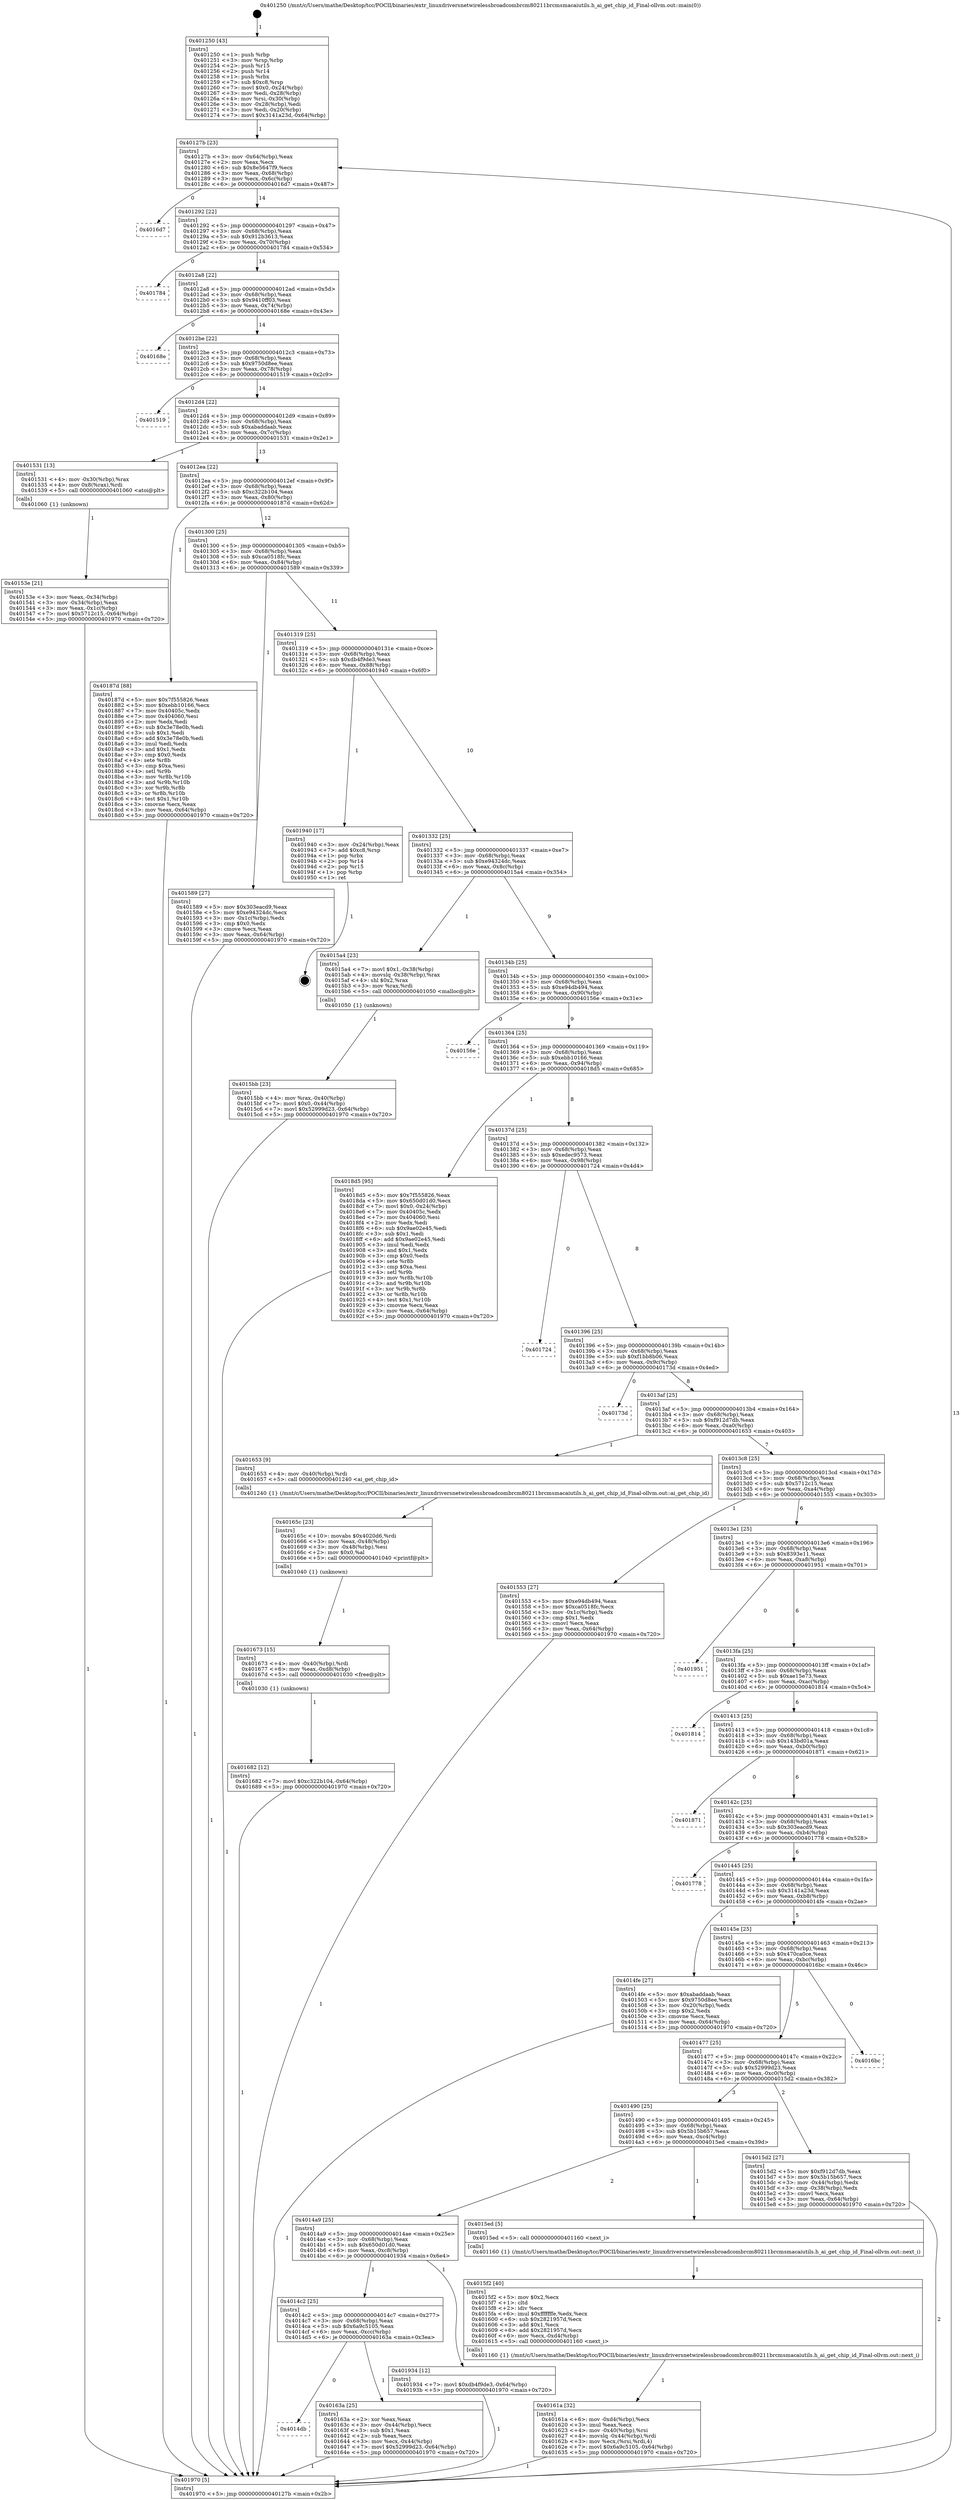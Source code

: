 digraph "0x401250" {
  label = "0x401250 (/mnt/c/Users/mathe/Desktop/tcc/POCII/binaries/extr_linuxdriversnetwirelessbroadcombrcm80211brcmsmacaiutils.h_ai_get_chip_id_Final-ollvm.out::main(0))"
  labelloc = "t"
  node[shape=record]

  Entry [label="",width=0.3,height=0.3,shape=circle,fillcolor=black,style=filled]
  "0x40127b" [label="{
     0x40127b [23]\l
     | [instrs]\l
     &nbsp;&nbsp;0x40127b \<+3\>: mov -0x64(%rbp),%eax\l
     &nbsp;&nbsp;0x40127e \<+2\>: mov %eax,%ecx\l
     &nbsp;&nbsp;0x401280 \<+6\>: sub $0x8e5647f9,%ecx\l
     &nbsp;&nbsp;0x401286 \<+3\>: mov %eax,-0x68(%rbp)\l
     &nbsp;&nbsp;0x401289 \<+3\>: mov %ecx,-0x6c(%rbp)\l
     &nbsp;&nbsp;0x40128c \<+6\>: je 00000000004016d7 \<main+0x487\>\l
  }"]
  "0x4016d7" [label="{
     0x4016d7\l
  }", style=dashed]
  "0x401292" [label="{
     0x401292 [22]\l
     | [instrs]\l
     &nbsp;&nbsp;0x401292 \<+5\>: jmp 0000000000401297 \<main+0x47\>\l
     &nbsp;&nbsp;0x401297 \<+3\>: mov -0x68(%rbp),%eax\l
     &nbsp;&nbsp;0x40129a \<+5\>: sub $0x912b3613,%eax\l
     &nbsp;&nbsp;0x40129f \<+3\>: mov %eax,-0x70(%rbp)\l
     &nbsp;&nbsp;0x4012a2 \<+6\>: je 0000000000401784 \<main+0x534\>\l
  }"]
  Exit [label="",width=0.3,height=0.3,shape=circle,fillcolor=black,style=filled,peripheries=2]
  "0x401784" [label="{
     0x401784\l
  }", style=dashed]
  "0x4012a8" [label="{
     0x4012a8 [22]\l
     | [instrs]\l
     &nbsp;&nbsp;0x4012a8 \<+5\>: jmp 00000000004012ad \<main+0x5d\>\l
     &nbsp;&nbsp;0x4012ad \<+3\>: mov -0x68(%rbp),%eax\l
     &nbsp;&nbsp;0x4012b0 \<+5\>: sub $0x9410ff03,%eax\l
     &nbsp;&nbsp;0x4012b5 \<+3\>: mov %eax,-0x74(%rbp)\l
     &nbsp;&nbsp;0x4012b8 \<+6\>: je 000000000040168e \<main+0x43e\>\l
  }"]
  "0x401682" [label="{
     0x401682 [12]\l
     | [instrs]\l
     &nbsp;&nbsp;0x401682 \<+7\>: movl $0xc322b104,-0x64(%rbp)\l
     &nbsp;&nbsp;0x401689 \<+5\>: jmp 0000000000401970 \<main+0x720\>\l
  }"]
  "0x40168e" [label="{
     0x40168e\l
  }", style=dashed]
  "0x4012be" [label="{
     0x4012be [22]\l
     | [instrs]\l
     &nbsp;&nbsp;0x4012be \<+5\>: jmp 00000000004012c3 \<main+0x73\>\l
     &nbsp;&nbsp;0x4012c3 \<+3\>: mov -0x68(%rbp),%eax\l
     &nbsp;&nbsp;0x4012c6 \<+5\>: sub $0x9750d8ee,%eax\l
     &nbsp;&nbsp;0x4012cb \<+3\>: mov %eax,-0x78(%rbp)\l
     &nbsp;&nbsp;0x4012ce \<+6\>: je 0000000000401519 \<main+0x2c9\>\l
  }"]
  "0x401673" [label="{
     0x401673 [15]\l
     | [instrs]\l
     &nbsp;&nbsp;0x401673 \<+4\>: mov -0x40(%rbp),%rdi\l
     &nbsp;&nbsp;0x401677 \<+6\>: mov %eax,-0xd8(%rbp)\l
     &nbsp;&nbsp;0x40167d \<+5\>: call 0000000000401030 \<free@plt\>\l
     | [calls]\l
     &nbsp;&nbsp;0x401030 \{1\} (unknown)\l
  }"]
  "0x401519" [label="{
     0x401519\l
  }", style=dashed]
  "0x4012d4" [label="{
     0x4012d4 [22]\l
     | [instrs]\l
     &nbsp;&nbsp;0x4012d4 \<+5\>: jmp 00000000004012d9 \<main+0x89\>\l
     &nbsp;&nbsp;0x4012d9 \<+3\>: mov -0x68(%rbp),%eax\l
     &nbsp;&nbsp;0x4012dc \<+5\>: sub $0xabaddaab,%eax\l
     &nbsp;&nbsp;0x4012e1 \<+3\>: mov %eax,-0x7c(%rbp)\l
     &nbsp;&nbsp;0x4012e4 \<+6\>: je 0000000000401531 \<main+0x2e1\>\l
  }"]
  "0x40165c" [label="{
     0x40165c [23]\l
     | [instrs]\l
     &nbsp;&nbsp;0x40165c \<+10\>: movabs $0x4020d6,%rdi\l
     &nbsp;&nbsp;0x401666 \<+3\>: mov %eax,-0x48(%rbp)\l
     &nbsp;&nbsp;0x401669 \<+3\>: mov -0x48(%rbp),%esi\l
     &nbsp;&nbsp;0x40166c \<+2\>: mov $0x0,%al\l
     &nbsp;&nbsp;0x40166e \<+5\>: call 0000000000401040 \<printf@plt\>\l
     | [calls]\l
     &nbsp;&nbsp;0x401040 \{1\} (unknown)\l
  }"]
  "0x401531" [label="{
     0x401531 [13]\l
     | [instrs]\l
     &nbsp;&nbsp;0x401531 \<+4\>: mov -0x30(%rbp),%rax\l
     &nbsp;&nbsp;0x401535 \<+4\>: mov 0x8(%rax),%rdi\l
     &nbsp;&nbsp;0x401539 \<+5\>: call 0000000000401060 \<atoi@plt\>\l
     | [calls]\l
     &nbsp;&nbsp;0x401060 \{1\} (unknown)\l
  }"]
  "0x4012ea" [label="{
     0x4012ea [22]\l
     | [instrs]\l
     &nbsp;&nbsp;0x4012ea \<+5\>: jmp 00000000004012ef \<main+0x9f\>\l
     &nbsp;&nbsp;0x4012ef \<+3\>: mov -0x68(%rbp),%eax\l
     &nbsp;&nbsp;0x4012f2 \<+5\>: sub $0xc322b104,%eax\l
     &nbsp;&nbsp;0x4012f7 \<+3\>: mov %eax,-0x80(%rbp)\l
     &nbsp;&nbsp;0x4012fa \<+6\>: je 000000000040187d \<main+0x62d\>\l
  }"]
  "0x4014db" [label="{
     0x4014db\l
  }", style=dashed]
  "0x40187d" [label="{
     0x40187d [88]\l
     | [instrs]\l
     &nbsp;&nbsp;0x40187d \<+5\>: mov $0x7f555826,%eax\l
     &nbsp;&nbsp;0x401882 \<+5\>: mov $0xebb10166,%ecx\l
     &nbsp;&nbsp;0x401887 \<+7\>: mov 0x40405c,%edx\l
     &nbsp;&nbsp;0x40188e \<+7\>: mov 0x404060,%esi\l
     &nbsp;&nbsp;0x401895 \<+2\>: mov %edx,%edi\l
     &nbsp;&nbsp;0x401897 \<+6\>: sub $0x3e78e0b,%edi\l
     &nbsp;&nbsp;0x40189d \<+3\>: sub $0x1,%edi\l
     &nbsp;&nbsp;0x4018a0 \<+6\>: add $0x3e78e0b,%edi\l
     &nbsp;&nbsp;0x4018a6 \<+3\>: imul %edi,%edx\l
     &nbsp;&nbsp;0x4018a9 \<+3\>: and $0x1,%edx\l
     &nbsp;&nbsp;0x4018ac \<+3\>: cmp $0x0,%edx\l
     &nbsp;&nbsp;0x4018af \<+4\>: sete %r8b\l
     &nbsp;&nbsp;0x4018b3 \<+3\>: cmp $0xa,%esi\l
     &nbsp;&nbsp;0x4018b6 \<+4\>: setl %r9b\l
     &nbsp;&nbsp;0x4018ba \<+3\>: mov %r8b,%r10b\l
     &nbsp;&nbsp;0x4018bd \<+3\>: and %r9b,%r10b\l
     &nbsp;&nbsp;0x4018c0 \<+3\>: xor %r9b,%r8b\l
     &nbsp;&nbsp;0x4018c3 \<+3\>: or %r8b,%r10b\l
     &nbsp;&nbsp;0x4018c6 \<+4\>: test $0x1,%r10b\l
     &nbsp;&nbsp;0x4018ca \<+3\>: cmovne %ecx,%eax\l
     &nbsp;&nbsp;0x4018cd \<+3\>: mov %eax,-0x64(%rbp)\l
     &nbsp;&nbsp;0x4018d0 \<+5\>: jmp 0000000000401970 \<main+0x720\>\l
  }"]
  "0x401300" [label="{
     0x401300 [25]\l
     | [instrs]\l
     &nbsp;&nbsp;0x401300 \<+5\>: jmp 0000000000401305 \<main+0xb5\>\l
     &nbsp;&nbsp;0x401305 \<+3\>: mov -0x68(%rbp),%eax\l
     &nbsp;&nbsp;0x401308 \<+5\>: sub $0xca0518fc,%eax\l
     &nbsp;&nbsp;0x40130d \<+6\>: mov %eax,-0x84(%rbp)\l
     &nbsp;&nbsp;0x401313 \<+6\>: je 0000000000401589 \<main+0x339\>\l
  }"]
  "0x40163a" [label="{
     0x40163a [25]\l
     | [instrs]\l
     &nbsp;&nbsp;0x40163a \<+2\>: xor %eax,%eax\l
     &nbsp;&nbsp;0x40163c \<+3\>: mov -0x44(%rbp),%ecx\l
     &nbsp;&nbsp;0x40163f \<+3\>: sub $0x1,%eax\l
     &nbsp;&nbsp;0x401642 \<+2\>: sub %eax,%ecx\l
     &nbsp;&nbsp;0x401644 \<+3\>: mov %ecx,-0x44(%rbp)\l
     &nbsp;&nbsp;0x401647 \<+7\>: movl $0x52999d23,-0x64(%rbp)\l
     &nbsp;&nbsp;0x40164e \<+5\>: jmp 0000000000401970 \<main+0x720\>\l
  }"]
  "0x401589" [label="{
     0x401589 [27]\l
     | [instrs]\l
     &nbsp;&nbsp;0x401589 \<+5\>: mov $0x303eacd9,%eax\l
     &nbsp;&nbsp;0x40158e \<+5\>: mov $0xe94324dc,%ecx\l
     &nbsp;&nbsp;0x401593 \<+3\>: mov -0x1c(%rbp),%edx\l
     &nbsp;&nbsp;0x401596 \<+3\>: cmp $0x0,%edx\l
     &nbsp;&nbsp;0x401599 \<+3\>: cmove %ecx,%eax\l
     &nbsp;&nbsp;0x40159c \<+3\>: mov %eax,-0x64(%rbp)\l
     &nbsp;&nbsp;0x40159f \<+5\>: jmp 0000000000401970 \<main+0x720\>\l
  }"]
  "0x401319" [label="{
     0x401319 [25]\l
     | [instrs]\l
     &nbsp;&nbsp;0x401319 \<+5\>: jmp 000000000040131e \<main+0xce\>\l
     &nbsp;&nbsp;0x40131e \<+3\>: mov -0x68(%rbp),%eax\l
     &nbsp;&nbsp;0x401321 \<+5\>: sub $0xdb4f9de3,%eax\l
     &nbsp;&nbsp;0x401326 \<+6\>: mov %eax,-0x88(%rbp)\l
     &nbsp;&nbsp;0x40132c \<+6\>: je 0000000000401940 \<main+0x6f0\>\l
  }"]
  "0x4014c2" [label="{
     0x4014c2 [25]\l
     | [instrs]\l
     &nbsp;&nbsp;0x4014c2 \<+5\>: jmp 00000000004014c7 \<main+0x277\>\l
     &nbsp;&nbsp;0x4014c7 \<+3\>: mov -0x68(%rbp),%eax\l
     &nbsp;&nbsp;0x4014ca \<+5\>: sub $0x6a9c5105,%eax\l
     &nbsp;&nbsp;0x4014cf \<+6\>: mov %eax,-0xcc(%rbp)\l
     &nbsp;&nbsp;0x4014d5 \<+6\>: je 000000000040163a \<main+0x3ea\>\l
  }"]
  "0x401940" [label="{
     0x401940 [17]\l
     | [instrs]\l
     &nbsp;&nbsp;0x401940 \<+3\>: mov -0x24(%rbp),%eax\l
     &nbsp;&nbsp;0x401943 \<+7\>: add $0xc8,%rsp\l
     &nbsp;&nbsp;0x40194a \<+1\>: pop %rbx\l
     &nbsp;&nbsp;0x40194b \<+2\>: pop %r14\l
     &nbsp;&nbsp;0x40194d \<+2\>: pop %r15\l
     &nbsp;&nbsp;0x40194f \<+1\>: pop %rbp\l
     &nbsp;&nbsp;0x401950 \<+1\>: ret\l
  }"]
  "0x401332" [label="{
     0x401332 [25]\l
     | [instrs]\l
     &nbsp;&nbsp;0x401332 \<+5\>: jmp 0000000000401337 \<main+0xe7\>\l
     &nbsp;&nbsp;0x401337 \<+3\>: mov -0x68(%rbp),%eax\l
     &nbsp;&nbsp;0x40133a \<+5\>: sub $0xe94324dc,%eax\l
     &nbsp;&nbsp;0x40133f \<+6\>: mov %eax,-0x8c(%rbp)\l
     &nbsp;&nbsp;0x401345 \<+6\>: je 00000000004015a4 \<main+0x354\>\l
  }"]
  "0x401934" [label="{
     0x401934 [12]\l
     | [instrs]\l
     &nbsp;&nbsp;0x401934 \<+7\>: movl $0xdb4f9de3,-0x64(%rbp)\l
     &nbsp;&nbsp;0x40193b \<+5\>: jmp 0000000000401970 \<main+0x720\>\l
  }"]
  "0x4015a4" [label="{
     0x4015a4 [23]\l
     | [instrs]\l
     &nbsp;&nbsp;0x4015a4 \<+7\>: movl $0x1,-0x38(%rbp)\l
     &nbsp;&nbsp;0x4015ab \<+4\>: movslq -0x38(%rbp),%rax\l
     &nbsp;&nbsp;0x4015af \<+4\>: shl $0x2,%rax\l
     &nbsp;&nbsp;0x4015b3 \<+3\>: mov %rax,%rdi\l
     &nbsp;&nbsp;0x4015b6 \<+5\>: call 0000000000401050 \<malloc@plt\>\l
     | [calls]\l
     &nbsp;&nbsp;0x401050 \{1\} (unknown)\l
  }"]
  "0x40134b" [label="{
     0x40134b [25]\l
     | [instrs]\l
     &nbsp;&nbsp;0x40134b \<+5\>: jmp 0000000000401350 \<main+0x100\>\l
     &nbsp;&nbsp;0x401350 \<+3\>: mov -0x68(%rbp),%eax\l
     &nbsp;&nbsp;0x401353 \<+5\>: sub $0xe94db494,%eax\l
     &nbsp;&nbsp;0x401358 \<+6\>: mov %eax,-0x90(%rbp)\l
     &nbsp;&nbsp;0x40135e \<+6\>: je 000000000040156e \<main+0x31e\>\l
  }"]
  "0x40161a" [label="{
     0x40161a [32]\l
     | [instrs]\l
     &nbsp;&nbsp;0x40161a \<+6\>: mov -0xd4(%rbp),%ecx\l
     &nbsp;&nbsp;0x401620 \<+3\>: imul %eax,%ecx\l
     &nbsp;&nbsp;0x401623 \<+4\>: mov -0x40(%rbp),%rsi\l
     &nbsp;&nbsp;0x401627 \<+4\>: movslq -0x44(%rbp),%rdi\l
     &nbsp;&nbsp;0x40162b \<+3\>: mov %ecx,(%rsi,%rdi,4)\l
     &nbsp;&nbsp;0x40162e \<+7\>: movl $0x6a9c5105,-0x64(%rbp)\l
     &nbsp;&nbsp;0x401635 \<+5\>: jmp 0000000000401970 \<main+0x720\>\l
  }"]
  "0x40156e" [label="{
     0x40156e\l
  }", style=dashed]
  "0x401364" [label="{
     0x401364 [25]\l
     | [instrs]\l
     &nbsp;&nbsp;0x401364 \<+5\>: jmp 0000000000401369 \<main+0x119\>\l
     &nbsp;&nbsp;0x401369 \<+3\>: mov -0x68(%rbp),%eax\l
     &nbsp;&nbsp;0x40136c \<+5\>: sub $0xebb10166,%eax\l
     &nbsp;&nbsp;0x401371 \<+6\>: mov %eax,-0x94(%rbp)\l
     &nbsp;&nbsp;0x401377 \<+6\>: je 00000000004018d5 \<main+0x685\>\l
  }"]
  "0x4015f2" [label="{
     0x4015f2 [40]\l
     | [instrs]\l
     &nbsp;&nbsp;0x4015f2 \<+5\>: mov $0x2,%ecx\l
     &nbsp;&nbsp;0x4015f7 \<+1\>: cltd\l
     &nbsp;&nbsp;0x4015f8 \<+2\>: idiv %ecx\l
     &nbsp;&nbsp;0x4015fa \<+6\>: imul $0xfffffffe,%edx,%ecx\l
     &nbsp;&nbsp;0x401600 \<+6\>: sub $0x2821957d,%ecx\l
     &nbsp;&nbsp;0x401606 \<+3\>: add $0x1,%ecx\l
     &nbsp;&nbsp;0x401609 \<+6\>: add $0x2821957d,%ecx\l
     &nbsp;&nbsp;0x40160f \<+6\>: mov %ecx,-0xd4(%rbp)\l
     &nbsp;&nbsp;0x401615 \<+5\>: call 0000000000401160 \<next_i\>\l
     | [calls]\l
     &nbsp;&nbsp;0x401160 \{1\} (/mnt/c/Users/mathe/Desktop/tcc/POCII/binaries/extr_linuxdriversnetwirelessbroadcombrcm80211brcmsmacaiutils.h_ai_get_chip_id_Final-ollvm.out::next_i)\l
  }"]
  "0x4018d5" [label="{
     0x4018d5 [95]\l
     | [instrs]\l
     &nbsp;&nbsp;0x4018d5 \<+5\>: mov $0x7f555826,%eax\l
     &nbsp;&nbsp;0x4018da \<+5\>: mov $0x650d01d0,%ecx\l
     &nbsp;&nbsp;0x4018df \<+7\>: movl $0x0,-0x24(%rbp)\l
     &nbsp;&nbsp;0x4018e6 \<+7\>: mov 0x40405c,%edx\l
     &nbsp;&nbsp;0x4018ed \<+7\>: mov 0x404060,%esi\l
     &nbsp;&nbsp;0x4018f4 \<+2\>: mov %edx,%edi\l
     &nbsp;&nbsp;0x4018f6 \<+6\>: sub $0x9ae02e45,%edi\l
     &nbsp;&nbsp;0x4018fc \<+3\>: sub $0x1,%edi\l
     &nbsp;&nbsp;0x4018ff \<+6\>: add $0x9ae02e45,%edi\l
     &nbsp;&nbsp;0x401905 \<+3\>: imul %edi,%edx\l
     &nbsp;&nbsp;0x401908 \<+3\>: and $0x1,%edx\l
     &nbsp;&nbsp;0x40190b \<+3\>: cmp $0x0,%edx\l
     &nbsp;&nbsp;0x40190e \<+4\>: sete %r8b\l
     &nbsp;&nbsp;0x401912 \<+3\>: cmp $0xa,%esi\l
     &nbsp;&nbsp;0x401915 \<+4\>: setl %r9b\l
     &nbsp;&nbsp;0x401919 \<+3\>: mov %r8b,%r10b\l
     &nbsp;&nbsp;0x40191c \<+3\>: and %r9b,%r10b\l
     &nbsp;&nbsp;0x40191f \<+3\>: xor %r9b,%r8b\l
     &nbsp;&nbsp;0x401922 \<+3\>: or %r8b,%r10b\l
     &nbsp;&nbsp;0x401925 \<+4\>: test $0x1,%r10b\l
     &nbsp;&nbsp;0x401929 \<+3\>: cmovne %ecx,%eax\l
     &nbsp;&nbsp;0x40192c \<+3\>: mov %eax,-0x64(%rbp)\l
     &nbsp;&nbsp;0x40192f \<+5\>: jmp 0000000000401970 \<main+0x720\>\l
  }"]
  "0x40137d" [label="{
     0x40137d [25]\l
     | [instrs]\l
     &nbsp;&nbsp;0x40137d \<+5\>: jmp 0000000000401382 \<main+0x132\>\l
     &nbsp;&nbsp;0x401382 \<+3\>: mov -0x68(%rbp),%eax\l
     &nbsp;&nbsp;0x401385 \<+5\>: sub $0xedec9573,%eax\l
     &nbsp;&nbsp;0x40138a \<+6\>: mov %eax,-0x98(%rbp)\l
     &nbsp;&nbsp;0x401390 \<+6\>: je 0000000000401724 \<main+0x4d4\>\l
  }"]
  "0x4014a9" [label="{
     0x4014a9 [25]\l
     | [instrs]\l
     &nbsp;&nbsp;0x4014a9 \<+5\>: jmp 00000000004014ae \<main+0x25e\>\l
     &nbsp;&nbsp;0x4014ae \<+3\>: mov -0x68(%rbp),%eax\l
     &nbsp;&nbsp;0x4014b1 \<+5\>: sub $0x650d01d0,%eax\l
     &nbsp;&nbsp;0x4014b6 \<+6\>: mov %eax,-0xc8(%rbp)\l
     &nbsp;&nbsp;0x4014bc \<+6\>: je 0000000000401934 \<main+0x6e4\>\l
  }"]
  "0x401724" [label="{
     0x401724\l
  }", style=dashed]
  "0x401396" [label="{
     0x401396 [25]\l
     | [instrs]\l
     &nbsp;&nbsp;0x401396 \<+5\>: jmp 000000000040139b \<main+0x14b\>\l
     &nbsp;&nbsp;0x40139b \<+3\>: mov -0x68(%rbp),%eax\l
     &nbsp;&nbsp;0x40139e \<+5\>: sub $0xf1bb8b06,%eax\l
     &nbsp;&nbsp;0x4013a3 \<+6\>: mov %eax,-0x9c(%rbp)\l
     &nbsp;&nbsp;0x4013a9 \<+6\>: je 000000000040173d \<main+0x4ed\>\l
  }"]
  "0x4015ed" [label="{
     0x4015ed [5]\l
     | [instrs]\l
     &nbsp;&nbsp;0x4015ed \<+5\>: call 0000000000401160 \<next_i\>\l
     | [calls]\l
     &nbsp;&nbsp;0x401160 \{1\} (/mnt/c/Users/mathe/Desktop/tcc/POCII/binaries/extr_linuxdriversnetwirelessbroadcombrcm80211brcmsmacaiutils.h_ai_get_chip_id_Final-ollvm.out::next_i)\l
  }"]
  "0x40173d" [label="{
     0x40173d\l
  }", style=dashed]
  "0x4013af" [label="{
     0x4013af [25]\l
     | [instrs]\l
     &nbsp;&nbsp;0x4013af \<+5\>: jmp 00000000004013b4 \<main+0x164\>\l
     &nbsp;&nbsp;0x4013b4 \<+3\>: mov -0x68(%rbp),%eax\l
     &nbsp;&nbsp;0x4013b7 \<+5\>: sub $0xf912d7db,%eax\l
     &nbsp;&nbsp;0x4013bc \<+6\>: mov %eax,-0xa0(%rbp)\l
     &nbsp;&nbsp;0x4013c2 \<+6\>: je 0000000000401653 \<main+0x403\>\l
  }"]
  "0x401490" [label="{
     0x401490 [25]\l
     | [instrs]\l
     &nbsp;&nbsp;0x401490 \<+5\>: jmp 0000000000401495 \<main+0x245\>\l
     &nbsp;&nbsp;0x401495 \<+3\>: mov -0x68(%rbp),%eax\l
     &nbsp;&nbsp;0x401498 \<+5\>: sub $0x5b15b657,%eax\l
     &nbsp;&nbsp;0x40149d \<+6\>: mov %eax,-0xc4(%rbp)\l
     &nbsp;&nbsp;0x4014a3 \<+6\>: je 00000000004015ed \<main+0x39d\>\l
  }"]
  "0x401653" [label="{
     0x401653 [9]\l
     | [instrs]\l
     &nbsp;&nbsp;0x401653 \<+4\>: mov -0x40(%rbp),%rdi\l
     &nbsp;&nbsp;0x401657 \<+5\>: call 0000000000401240 \<ai_get_chip_id\>\l
     | [calls]\l
     &nbsp;&nbsp;0x401240 \{1\} (/mnt/c/Users/mathe/Desktop/tcc/POCII/binaries/extr_linuxdriversnetwirelessbroadcombrcm80211brcmsmacaiutils.h_ai_get_chip_id_Final-ollvm.out::ai_get_chip_id)\l
  }"]
  "0x4013c8" [label="{
     0x4013c8 [25]\l
     | [instrs]\l
     &nbsp;&nbsp;0x4013c8 \<+5\>: jmp 00000000004013cd \<main+0x17d\>\l
     &nbsp;&nbsp;0x4013cd \<+3\>: mov -0x68(%rbp),%eax\l
     &nbsp;&nbsp;0x4013d0 \<+5\>: sub $0x5712c15,%eax\l
     &nbsp;&nbsp;0x4013d5 \<+6\>: mov %eax,-0xa4(%rbp)\l
     &nbsp;&nbsp;0x4013db \<+6\>: je 0000000000401553 \<main+0x303\>\l
  }"]
  "0x4015d2" [label="{
     0x4015d2 [27]\l
     | [instrs]\l
     &nbsp;&nbsp;0x4015d2 \<+5\>: mov $0xf912d7db,%eax\l
     &nbsp;&nbsp;0x4015d7 \<+5\>: mov $0x5b15b657,%ecx\l
     &nbsp;&nbsp;0x4015dc \<+3\>: mov -0x44(%rbp),%edx\l
     &nbsp;&nbsp;0x4015df \<+3\>: cmp -0x38(%rbp),%edx\l
     &nbsp;&nbsp;0x4015e2 \<+3\>: cmovl %ecx,%eax\l
     &nbsp;&nbsp;0x4015e5 \<+3\>: mov %eax,-0x64(%rbp)\l
     &nbsp;&nbsp;0x4015e8 \<+5\>: jmp 0000000000401970 \<main+0x720\>\l
  }"]
  "0x401553" [label="{
     0x401553 [27]\l
     | [instrs]\l
     &nbsp;&nbsp;0x401553 \<+5\>: mov $0xe94db494,%eax\l
     &nbsp;&nbsp;0x401558 \<+5\>: mov $0xca0518fc,%ecx\l
     &nbsp;&nbsp;0x40155d \<+3\>: mov -0x1c(%rbp),%edx\l
     &nbsp;&nbsp;0x401560 \<+3\>: cmp $0x1,%edx\l
     &nbsp;&nbsp;0x401563 \<+3\>: cmovl %ecx,%eax\l
     &nbsp;&nbsp;0x401566 \<+3\>: mov %eax,-0x64(%rbp)\l
     &nbsp;&nbsp;0x401569 \<+5\>: jmp 0000000000401970 \<main+0x720\>\l
  }"]
  "0x4013e1" [label="{
     0x4013e1 [25]\l
     | [instrs]\l
     &nbsp;&nbsp;0x4013e1 \<+5\>: jmp 00000000004013e6 \<main+0x196\>\l
     &nbsp;&nbsp;0x4013e6 \<+3\>: mov -0x68(%rbp),%eax\l
     &nbsp;&nbsp;0x4013e9 \<+5\>: sub $0x8393e11,%eax\l
     &nbsp;&nbsp;0x4013ee \<+6\>: mov %eax,-0xa8(%rbp)\l
     &nbsp;&nbsp;0x4013f4 \<+6\>: je 0000000000401951 \<main+0x701\>\l
  }"]
  "0x401477" [label="{
     0x401477 [25]\l
     | [instrs]\l
     &nbsp;&nbsp;0x401477 \<+5\>: jmp 000000000040147c \<main+0x22c\>\l
     &nbsp;&nbsp;0x40147c \<+3\>: mov -0x68(%rbp),%eax\l
     &nbsp;&nbsp;0x40147f \<+5\>: sub $0x52999d23,%eax\l
     &nbsp;&nbsp;0x401484 \<+6\>: mov %eax,-0xc0(%rbp)\l
     &nbsp;&nbsp;0x40148a \<+6\>: je 00000000004015d2 \<main+0x382\>\l
  }"]
  "0x401951" [label="{
     0x401951\l
  }", style=dashed]
  "0x4013fa" [label="{
     0x4013fa [25]\l
     | [instrs]\l
     &nbsp;&nbsp;0x4013fa \<+5\>: jmp 00000000004013ff \<main+0x1af\>\l
     &nbsp;&nbsp;0x4013ff \<+3\>: mov -0x68(%rbp),%eax\l
     &nbsp;&nbsp;0x401402 \<+5\>: sub $0xae15e73,%eax\l
     &nbsp;&nbsp;0x401407 \<+6\>: mov %eax,-0xac(%rbp)\l
     &nbsp;&nbsp;0x40140d \<+6\>: je 0000000000401814 \<main+0x5c4\>\l
  }"]
  "0x4016bc" [label="{
     0x4016bc\l
  }", style=dashed]
  "0x401814" [label="{
     0x401814\l
  }", style=dashed]
  "0x401413" [label="{
     0x401413 [25]\l
     | [instrs]\l
     &nbsp;&nbsp;0x401413 \<+5\>: jmp 0000000000401418 \<main+0x1c8\>\l
     &nbsp;&nbsp;0x401418 \<+3\>: mov -0x68(%rbp),%eax\l
     &nbsp;&nbsp;0x40141b \<+5\>: sub $0x143bd01a,%eax\l
     &nbsp;&nbsp;0x401420 \<+6\>: mov %eax,-0xb0(%rbp)\l
     &nbsp;&nbsp;0x401426 \<+6\>: je 0000000000401871 \<main+0x621\>\l
  }"]
  "0x4015bb" [label="{
     0x4015bb [23]\l
     | [instrs]\l
     &nbsp;&nbsp;0x4015bb \<+4\>: mov %rax,-0x40(%rbp)\l
     &nbsp;&nbsp;0x4015bf \<+7\>: movl $0x0,-0x44(%rbp)\l
     &nbsp;&nbsp;0x4015c6 \<+7\>: movl $0x52999d23,-0x64(%rbp)\l
     &nbsp;&nbsp;0x4015cd \<+5\>: jmp 0000000000401970 \<main+0x720\>\l
  }"]
  "0x401871" [label="{
     0x401871\l
  }", style=dashed]
  "0x40142c" [label="{
     0x40142c [25]\l
     | [instrs]\l
     &nbsp;&nbsp;0x40142c \<+5\>: jmp 0000000000401431 \<main+0x1e1\>\l
     &nbsp;&nbsp;0x401431 \<+3\>: mov -0x68(%rbp),%eax\l
     &nbsp;&nbsp;0x401434 \<+5\>: sub $0x303eacd9,%eax\l
     &nbsp;&nbsp;0x401439 \<+6\>: mov %eax,-0xb4(%rbp)\l
     &nbsp;&nbsp;0x40143f \<+6\>: je 0000000000401778 \<main+0x528\>\l
  }"]
  "0x40153e" [label="{
     0x40153e [21]\l
     | [instrs]\l
     &nbsp;&nbsp;0x40153e \<+3\>: mov %eax,-0x34(%rbp)\l
     &nbsp;&nbsp;0x401541 \<+3\>: mov -0x34(%rbp),%eax\l
     &nbsp;&nbsp;0x401544 \<+3\>: mov %eax,-0x1c(%rbp)\l
     &nbsp;&nbsp;0x401547 \<+7\>: movl $0x5712c15,-0x64(%rbp)\l
     &nbsp;&nbsp;0x40154e \<+5\>: jmp 0000000000401970 \<main+0x720\>\l
  }"]
  "0x401778" [label="{
     0x401778\l
  }", style=dashed]
  "0x401445" [label="{
     0x401445 [25]\l
     | [instrs]\l
     &nbsp;&nbsp;0x401445 \<+5\>: jmp 000000000040144a \<main+0x1fa\>\l
     &nbsp;&nbsp;0x40144a \<+3\>: mov -0x68(%rbp),%eax\l
     &nbsp;&nbsp;0x40144d \<+5\>: sub $0x3141a23d,%eax\l
     &nbsp;&nbsp;0x401452 \<+6\>: mov %eax,-0xb8(%rbp)\l
     &nbsp;&nbsp;0x401458 \<+6\>: je 00000000004014fe \<main+0x2ae\>\l
  }"]
  "0x401250" [label="{
     0x401250 [43]\l
     | [instrs]\l
     &nbsp;&nbsp;0x401250 \<+1\>: push %rbp\l
     &nbsp;&nbsp;0x401251 \<+3\>: mov %rsp,%rbp\l
     &nbsp;&nbsp;0x401254 \<+2\>: push %r15\l
     &nbsp;&nbsp;0x401256 \<+2\>: push %r14\l
     &nbsp;&nbsp;0x401258 \<+1\>: push %rbx\l
     &nbsp;&nbsp;0x401259 \<+7\>: sub $0xc8,%rsp\l
     &nbsp;&nbsp;0x401260 \<+7\>: movl $0x0,-0x24(%rbp)\l
     &nbsp;&nbsp;0x401267 \<+3\>: mov %edi,-0x28(%rbp)\l
     &nbsp;&nbsp;0x40126a \<+4\>: mov %rsi,-0x30(%rbp)\l
     &nbsp;&nbsp;0x40126e \<+3\>: mov -0x28(%rbp),%edi\l
     &nbsp;&nbsp;0x401271 \<+3\>: mov %edi,-0x20(%rbp)\l
     &nbsp;&nbsp;0x401274 \<+7\>: movl $0x3141a23d,-0x64(%rbp)\l
  }"]
  "0x4014fe" [label="{
     0x4014fe [27]\l
     | [instrs]\l
     &nbsp;&nbsp;0x4014fe \<+5\>: mov $0xabaddaab,%eax\l
     &nbsp;&nbsp;0x401503 \<+5\>: mov $0x9750d8ee,%ecx\l
     &nbsp;&nbsp;0x401508 \<+3\>: mov -0x20(%rbp),%edx\l
     &nbsp;&nbsp;0x40150b \<+3\>: cmp $0x2,%edx\l
     &nbsp;&nbsp;0x40150e \<+3\>: cmovne %ecx,%eax\l
     &nbsp;&nbsp;0x401511 \<+3\>: mov %eax,-0x64(%rbp)\l
     &nbsp;&nbsp;0x401514 \<+5\>: jmp 0000000000401970 \<main+0x720\>\l
  }"]
  "0x40145e" [label="{
     0x40145e [25]\l
     | [instrs]\l
     &nbsp;&nbsp;0x40145e \<+5\>: jmp 0000000000401463 \<main+0x213\>\l
     &nbsp;&nbsp;0x401463 \<+3\>: mov -0x68(%rbp),%eax\l
     &nbsp;&nbsp;0x401466 \<+5\>: sub $0x470ca0ce,%eax\l
     &nbsp;&nbsp;0x40146b \<+6\>: mov %eax,-0xbc(%rbp)\l
     &nbsp;&nbsp;0x401471 \<+6\>: je 00000000004016bc \<main+0x46c\>\l
  }"]
  "0x401970" [label="{
     0x401970 [5]\l
     | [instrs]\l
     &nbsp;&nbsp;0x401970 \<+5\>: jmp 000000000040127b \<main+0x2b\>\l
  }"]
  Entry -> "0x401250" [label=" 1"]
  "0x40127b" -> "0x4016d7" [label=" 0"]
  "0x40127b" -> "0x401292" [label=" 14"]
  "0x401940" -> Exit [label=" 1"]
  "0x401292" -> "0x401784" [label=" 0"]
  "0x401292" -> "0x4012a8" [label=" 14"]
  "0x401934" -> "0x401970" [label=" 1"]
  "0x4012a8" -> "0x40168e" [label=" 0"]
  "0x4012a8" -> "0x4012be" [label=" 14"]
  "0x4018d5" -> "0x401970" [label=" 1"]
  "0x4012be" -> "0x401519" [label=" 0"]
  "0x4012be" -> "0x4012d4" [label=" 14"]
  "0x40187d" -> "0x401970" [label=" 1"]
  "0x4012d4" -> "0x401531" [label=" 1"]
  "0x4012d4" -> "0x4012ea" [label=" 13"]
  "0x401682" -> "0x401970" [label=" 1"]
  "0x4012ea" -> "0x40187d" [label=" 1"]
  "0x4012ea" -> "0x401300" [label=" 12"]
  "0x401673" -> "0x401682" [label=" 1"]
  "0x401300" -> "0x401589" [label=" 1"]
  "0x401300" -> "0x401319" [label=" 11"]
  "0x40165c" -> "0x401673" [label=" 1"]
  "0x401319" -> "0x401940" [label=" 1"]
  "0x401319" -> "0x401332" [label=" 10"]
  "0x40163a" -> "0x401970" [label=" 1"]
  "0x401332" -> "0x4015a4" [label=" 1"]
  "0x401332" -> "0x40134b" [label=" 9"]
  "0x4014c2" -> "0x4014db" [label=" 0"]
  "0x40134b" -> "0x40156e" [label=" 0"]
  "0x40134b" -> "0x401364" [label=" 9"]
  "0x401653" -> "0x40165c" [label=" 1"]
  "0x401364" -> "0x4018d5" [label=" 1"]
  "0x401364" -> "0x40137d" [label=" 8"]
  "0x4014a9" -> "0x4014c2" [label=" 1"]
  "0x40137d" -> "0x401724" [label=" 0"]
  "0x40137d" -> "0x401396" [label=" 8"]
  "0x4014a9" -> "0x401934" [label=" 1"]
  "0x401396" -> "0x40173d" [label=" 0"]
  "0x401396" -> "0x4013af" [label=" 8"]
  "0x4014c2" -> "0x40163a" [label=" 1"]
  "0x4013af" -> "0x401653" [label=" 1"]
  "0x4013af" -> "0x4013c8" [label=" 7"]
  "0x4015f2" -> "0x40161a" [label=" 1"]
  "0x4013c8" -> "0x401553" [label=" 1"]
  "0x4013c8" -> "0x4013e1" [label=" 6"]
  "0x4015ed" -> "0x4015f2" [label=" 1"]
  "0x4013e1" -> "0x401951" [label=" 0"]
  "0x4013e1" -> "0x4013fa" [label=" 6"]
  "0x401490" -> "0x4015ed" [label=" 1"]
  "0x4013fa" -> "0x401814" [label=" 0"]
  "0x4013fa" -> "0x401413" [label=" 6"]
  "0x40161a" -> "0x401970" [label=" 1"]
  "0x401413" -> "0x401871" [label=" 0"]
  "0x401413" -> "0x40142c" [label=" 6"]
  "0x401477" -> "0x401490" [label=" 3"]
  "0x40142c" -> "0x401778" [label=" 0"]
  "0x40142c" -> "0x401445" [label=" 6"]
  "0x401477" -> "0x4015d2" [label=" 2"]
  "0x401445" -> "0x4014fe" [label=" 1"]
  "0x401445" -> "0x40145e" [label=" 5"]
  "0x4014fe" -> "0x401970" [label=" 1"]
  "0x401250" -> "0x40127b" [label=" 1"]
  "0x401970" -> "0x40127b" [label=" 13"]
  "0x401531" -> "0x40153e" [label=" 1"]
  "0x40153e" -> "0x401970" [label=" 1"]
  "0x401553" -> "0x401970" [label=" 1"]
  "0x401589" -> "0x401970" [label=" 1"]
  "0x4015a4" -> "0x4015bb" [label=" 1"]
  "0x4015bb" -> "0x401970" [label=" 1"]
  "0x4015d2" -> "0x401970" [label=" 2"]
  "0x40145e" -> "0x4016bc" [label=" 0"]
  "0x40145e" -> "0x401477" [label=" 5"]
  "0x401490" -> "0x4014a9" [label=" 2"]
}
